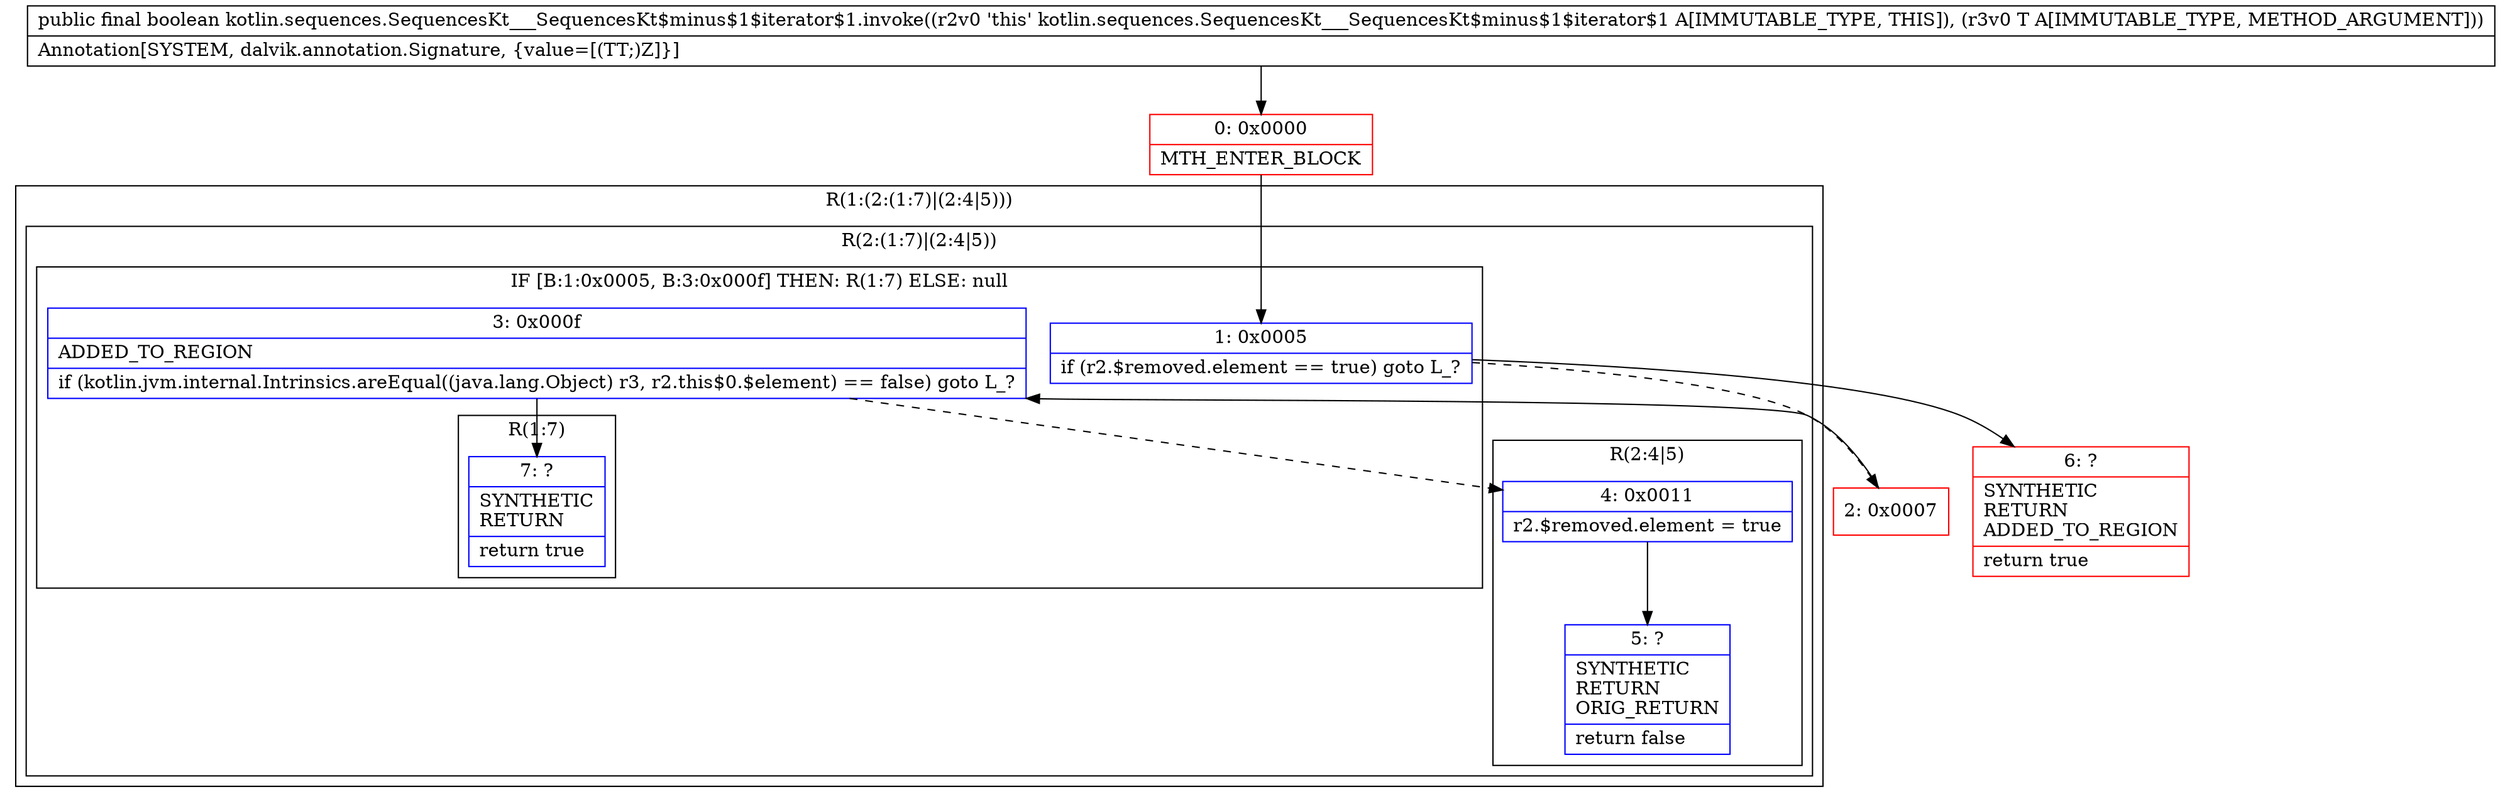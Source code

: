 digraph "CFG forkotlin.sequences.SequencesKt___SequencesKt$minus$1$iterator$1.invoke(Ljava\/lang\/Object;)Z" {
subgraph cluster_Region_601015193 {
label = "R(1:(2:(1:7)|(2:4|5)))";
node [shape=record,color=blue];
subgraph cluster_Region_175010887 {
label = "R(2:(1:7)|(2:4|5))";
node [shape=record,color=blue];
subgraph cluster_IfRegion_1251898639 {
label = "IF [B:1:0x0005, B:3:0x000f] THEN: R(1:7) ELSE: null";
node [shape=record,color=blue];
Node_1 [shape=record,label="{1\:\ 0x0005|if (r2.$removed.element == true) goto L_?\l}"];
Node_3 [shape=record,label="{3\:\ 0x000f|ADDED_TO_REGION\l|if (kotlin.jvm.internal.Intrinsics.areEqual((java.lang.Object) r3, r2.this$0.$element) == false) goto L_?\l}"];
subgraph cluster_Region_1096645816 {
label = "R(1:7)";
node [shape=record,color=blue];
Node_7 [shape=record,label="{7\:\ ?|SYNTHETIC\lRETURN\l|return true\l}"];
}
}
subgraph cluster_Region_1957081345 {
label = "R(2:4|5)";
node [shape=record,color=blue];
Node_4 [shape=record,label="{4\:\ 0x0011|r2.$removed.element = true\l}"];
Node_5 [shape=record,label="{5\:\ ?|SYNTHETIC\lRETURN\lORIG_RETURN\l|return false\l}"];
}
}
}
Node_0 [shape=record,color=red,label="{0\:\ 0x0000|MTH_ENTER_BLOCK\l}"];
Node_2 [shape=record,color=red,label="{2\:\ 0x0007}"];
Node_6 [shape=record,color=red,label="{6\:\ ?|SYNTHETIC\lRETURN\lADDED_TO_REGION\l|return true\l}"];
MethodNode[shape=record,label="{public final boolean kotlin.sequences.SequencesKt___SequencesKt$minus$1$iterator$1.invoke((r2v0 'this' kotlin.sequences.SequencesKt___SequencesKt$minus$1$iterator$1 A[IMMUTABLE_TYPE, THIS]), (r3v0 T A[IMMUTABLE_TYPE, METHOD_ARGUMENT]))  | Annotation[SYSTEM, dalvik.annotation.Signature, \{value=[(TT;)Z]\}]\l}"];
MethodNode -> Node_0;
Node_1 -> Node_2[style=dashed];
Node_1 -> Node_6;
Node_3 -> Node_4[style=dashed];
Node_3 -> Node_7;
Node_4 -> Node_5;
Node_0 -> Node_1;
Node_2 -> Node_3;
}

